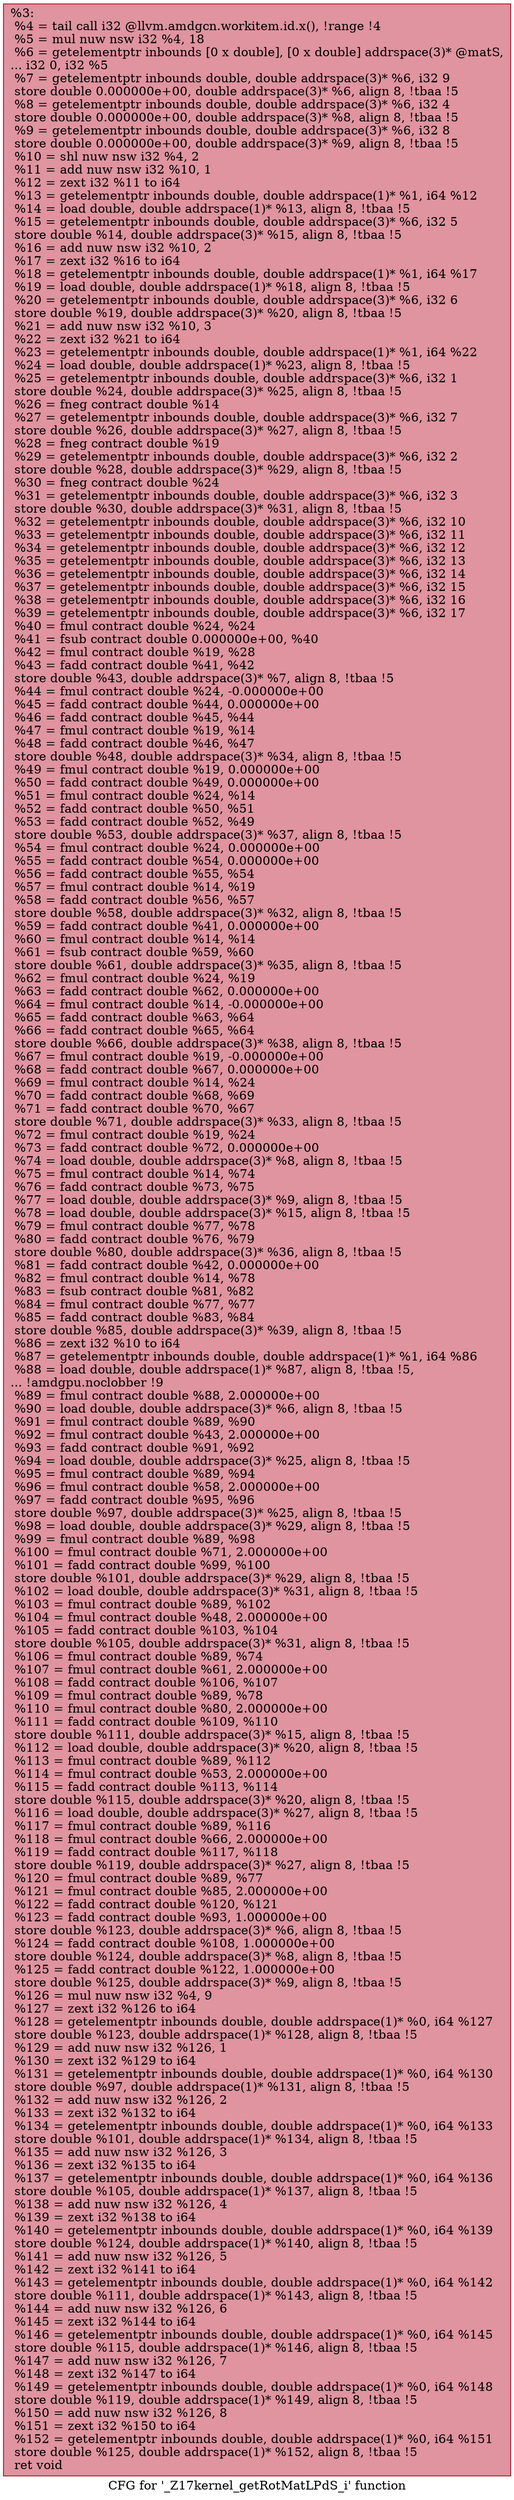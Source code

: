 digraph "CFG for '_Z17kernel_getRotMatLPdS_i' function" {
	label="CFG for '_Z17kernel_getRotMatLPdS_i' function";

	Node0x5130730 [shape=record,color="#b70d28ff", style=filled, fillcolor="#b70d2870",label="{%3:\l  %4 = tail call i32 @llvm.amdgcn.workitem.id.x(), !range !4\l  %5 = mul nuw nsw i32 %4, 18\l  %6 = getelementptr inbounds [0 x double], [0 x double] addrspace(3)* @matS,\l... i32 0, i32 %5\l  %7 = getelementptr inbounds double, double addrspace(3)* %6, i32 9\l  store double 0.000000e+00, double addrspace(3)* %6, align 8, !tbaa !5\l  %8 = getelementptr inbounds double, double addrspace(3)* %6, i32 4\l  store double 0.000000e+00, double addrspace(3)* %8, align 8, !tbaa !5\l  %9 = getelementptr inbounds double, double addrspace(3)* %6, i32 8\l  store double 0.000000e+00, double addrspace(3)* %9, align 8, !tbaa !5\l  %10 = shl nuw nsw i32 %4, 2\l  %11 = add nuw nsw i32 %10, 1\l  %12 = zext i32 %11 to i64\l  %13 = getelementptr inbounds double, double addrspace(1)* %1, i64 %12\l  %14 = load double, double addrspace(1)* %13, align 8, !tbaa !5\l  %15 = getelementptr inbounds double, double addrspace(3)* %6, i32 5\l  store double %14, double addrspace(3)* %15, align 8, !tbaa !5\l  %16 = add nuw nsw i32 %10, 2\l  %17 = zext i32 %16 to i64\l  %18 = getelementptr inbounds double, double addrspace(1)* %1, i64 %17\l  %19 = load double, double addrspace(1)* %18, align 8, !tbaa !5\l  %20 = getelementptr inbounds double, double addrspace(3)* %6, i32 6\l  store double %19, double addrspace(3)* %20, align 8, !tbaa !5\l  %21 = add nuw nsw i32 %10, 3\l  %22 = zext i32 %21 to i64\l  %23 = getelementptr inbounds double, double addrspace(1)* %1, i64 %22\l  %24 = load double, double addrspace(1)* %23, align 8, !tbaa !5\l  %25 = getelementptr inbounds double, double addrspace(3)* %6, i32 1\l  store double %24, double addrspace(3)* %25, align 8, !tbaa !5\l  %26 = fneg contract double %14\l  %27 = getelementptr inbounds double, double addrspace(3)* %6, i32 7\l  store double %26, double addrspace(3)* %27, align 8, !tbaa !5\l  %28 = fneg contract double %19\l  %29 = getelementptr inbounds double, double addrspace(3)* %6, i32 2\l  store double %28, double addrspace(3)* %29, align 8, !tbaa !5\l  %30 = fneg contract double %24\l  %31 = getelementptr inbounds double, double addrspace(3)* %6, i32 3\l  store double %30, double addrspace(3)* %31, align 8, !tbaa !5\l  %32 = getelementptr inbounds double, double addrspace(3)* %6, i32 10\l  %33 = getelementptr inbounds double, double addrspace(3)* %6, i32 11\l  %34 = getelementptr inbounds double, double addrspace(3)* %6, i32 12\l  %35 = getelementptr inbounds double, double addrspace(3)* %6, i32 13\l  %36 = getelementptr inbounds double, double addrspace(3)* %6, i32 14\l  %37 = getelementptr inbounds double, double addrspace(3)* %6, i32 15\l  %38 = getelementptr inbounds double, double addrspace(3)* %6, i32 16\l  %39 = getelementptr inbounds double, double addrspace(3)* %6, i32 17\l  %40 = fmul contract double %24, %24\l  %41 = fsub contract double 0.000000e+00, %40\l  %42 = fmul contract double %19, %28\l  %43 = fadd contract double %41, %42\l  store double %43, double addrspace(3)* %7, align 8, !tbaa !5\l  %44 = fmul contract double %24, -0.000000e+00\l  %45 = fadd contract double %44, 0.000000e+00\l  %46 = fadd contract double %45, %44\l  %47 = fmul contract double %19, %14\l  %48 = fadd contract double %46, %47\l  store double %48, double addrspace(3)* %34, align 8, !tbaa !5\l  %49 = fmul contract double %19, 0.000000e+00\l  %50 = fadd contract double %49, 0.000000e+00\l  %51 = fmul contract double %24, %14\l  %52 = fadd contract double %50, %51\l  %53 = fadd contract double %52, %49\l  store double %53, double addrspace(3)* %37, align 8, !tbaa !5\l  %54 = fmul contract double %24, 0.000000e+00\l  %55 = fadd contract double %54, 0.000000e+00\l  %56 = fadd contract double %55, %54\l  %57 = fmul contract double %14, %19\l  %58 = fadd contract double %56, %57\l  store double %58, double addrspace(3)* %32, align 8, !tbaa !5\l  %59 = fadd contract double %41, 0.000000e+00\l  %60 = fmul contract double %14, %14\l  %61 = fsub contract double %59, %60\l  store double %61, double addrspace(3)* %35, align 8, !tbaa !5\l  %62 = fmul contract double %24, %19\l  %63 = fadd contract double %62, 0.000000e+00\l  %64 = fmul contract double %14, -0.000000e+00\l  %65 = fadd contract double %63, %64\l  %66 = fadd contract double %65, %64\l  store double %66, double addrspace(3)* %38, align 8, !tbaa !5\l  %67 = fmul contract double %19, -0.000000e+00\l  %68 = fadd contract double %67, 0.000000e+00\l  %69 = fmul contract double %14, %24\l  %70 = fadd contract double %68, %69\l  %71 = fadd contract double %70, %67\l  store double %71, double addrspace(3)* %33, align 8, !tbaa !5\l  %72 = fmul contract double %19, %24\l  %73 = fadd contract double %72, 0.000000e+00\l  %74 = load double, double addrspace(3)* %8, align 8, !tbaa !5\l  %75 = fmul contract double %14, %74\l  %76 = fadd contract double %73, %75\l  %77 = load double, double addrspace(3)* %9, align 8, !tbaa !5\l  %78 = load double, double addrspace(3)* %15, align 8, !tbaa !5\l  %79 = fmul contract double %77, %78\l  %80 = fadd contract double %76, %79\l  store double %80, double addrspace(3)* %36, align 8, !tbaa !5\l  %81 = fadd contract double %42, 0.000000e+00\l  %82 = fmul contract double %14, %78\l  %83 = fsub contract double %81, %82\l  %84 = fmul contract double %77, %77\l  %85 = fadd contract double %83, %84\l  store double %85, double addrspace(3)* %39, align 8, !tbaa !5\l  %86 = zext i32 %10 to i64\l  %87 = getelementptr inbounds double, double addrspace(1)* %1, i64 %86\l  %88 = load double, double addrspace(1)* %87, align 8, !tbaa !5,\l... !amdgpu.noclobber !9\l  %89 = fmul contract double %88, 2.000000e+00\l  %90 = load double, double addrspace(3)* %6, align 8, !tbaa !5\l  %91 = fmul contract double %89, %90\l  %92 = fmul contract double %43, 2.000000e+00\l  %93 = fadd contract double %91, %92\l  %94 = load double, double addrspace(3)* %25, align 8, !tbaa !5\l  %95 = fmul contract double %89, %94\l  %96 = fmul contract double %58, 2.000000e+00\l  %97 = fadd contract double %95, %96\l  store double %97, double addrspace(3)* %25, align 8, !tbaa !5\l  %98 = load double, double addrspace(3)* %29, align 8, !tbaa !5\l  %99 = fmul contract double %89, %98\l  %100 = fmul contract double %71, 2.000000e+00\l  %101 = fadd contract double %99, %100\l  store double %101, double addrspace(3)* %29, align 8, !tbaa !5\l  %102 = load double, double addrspace(3)* %31, align 8, !tbaa !5\l  %103 = fmul contract double %89, %102\l  %104 = fmul contract double %48, 2.000000e+00\l  %105 = fadd contract double %103, %104\l  store double %105, double addrspace(3)* %31, align 8, !tbaa !5\l  %106 = fmul contract double %89, %74\l  %107 = fmul contract double %61, 2.000000e+00\l  %108 = fadd contract double %106, %107\l  %109 = fmul contract double %89, %78\l  %110 = fmul contract double %80, 2.000000e+00\l  %111 = fadd contract double %109, %110\l  store double %111, double addrspace(3)* %15, align 8, !tbaa !5\l  %112 = load double, double addrspace(3)* %20, align 8, !tbaa !5\l  %113 = fmul contract double %89, %112\l  %114 = fmul contract double %53, 2.000000e+00\l  %115 = fadd contract double %113, %114\l  store double %115, double addrspace(3)* %20, align 8, !tbaa !5\l  %116 = load double, double addrspace(3)* %27, align 8, !tbaa !5\l  %117 = fmul contract double %89, %116\l  %118 = fmul contract double %66, 2.000000e+00\l  %119 = fadd contract double %117, %118\l  store double %119, double addrspace(3)* %27, align 8, !tbaa !5\l  %120 = fmul contract double %89, %77\l  %121 = fmul contract double %85, 2.000000e+00\l  %122 = fadd contract double %120, %121\l  %123 = fadd contract double %93, 1.000000e+00\l  store double %123, double addrspace(3)* %6, align 8, !tbaa !5\l  %124 = fadd contract double %108, 1.000000e+00\l  store double %124, double addrspace(3)* %8, align 8, !tbaa !5\l  %125 = fadd contract double %122, 1.000000e+00\l  store double %125, double addrspace(3)* %9, align 8, !tbaa !5\l  %126 = mul nuw nsw i32 %4, 9\l  %127 = zext i32 %126 to i64\l  %128 = getelementptr inbounds double, double addrspace(1)* %0, i64 %127\l  store double %123, double addrspace(1)* %128, align 8, !tbaa !5\l  %129 = add nuw nsw i32 %126, 1\l  %130 = zext i32 %129 to i64\l  %131 = getelementptr inbounds double, double addrspace(1)* %0, i64 %130\l  store double %97, double addrspace(1)* %131, align 8, !tbaa !5\l  %132 = add nuw nsw i32 %126, 2\l  %133 = zext i32 %132 to i64\l  %134 = getelementptr inbounds double, double addrspace(1)* %0, i64 %133\l  store double %101, double addrspace(1)* %134, align 8, !tbaa !5\l  %135 = add nuw nsw i32 %126, 3\l  %136 = zext i32 %135 to i64\l  %137 = getelementptr inbounds double, double addrspace(1)* %0, i64 %136\l  store double %105, double addrspace(1)* %137, align 8, !tbaa !5\l  %138 = add nuw nsw i32 %126, 4\l  %139 = zext i32 %138 to i64\l  %140 = getelementptr inbounds double, double addrspace(1)* %0, i64 %139\l  store double %124, double addrspace(1)* %140, align 8, !tbaa !5\l  %141 = add nuw nsw i32 %126, 5\l  %142 = zext i32 %141 to i64\l  %143 = getelementptr inbounds double, double addrspace(1)* %0, i64 %142\l  store double %111, double addrspace(1)* %143, align 8, !tbaa !5\l  %144 = add nuw nsw i32 %126, 6\l  %145 = zext i32 %144 to i64\l  %146 = getelementptr inbounds double, double addrspace(1)* %0, i64 %145\l  store double %115, double addrspace(1)* %146, align 8, !tbaa !5\l  %147 = add nuw nsw i32 %126, 7\l  %148 = zext i32 %147 to i64\l  %149 = getelementptr inbounds double, double addrspace(1)* %0, i64 %148\l  store double %119, double addrspace(1)* %149, align 8, !tbaa !5\l  %150 = add nuw nsw i32 %126, 8\l  %151 = zext i32 %150 to i64\l  %152 = getelementptr inbounds double, double addrspace(1)* %0, i64 %151\l  store double %125, double addrspace(1)* %152, align 8, !tbaa !5\l  ret void\l}"];
}
